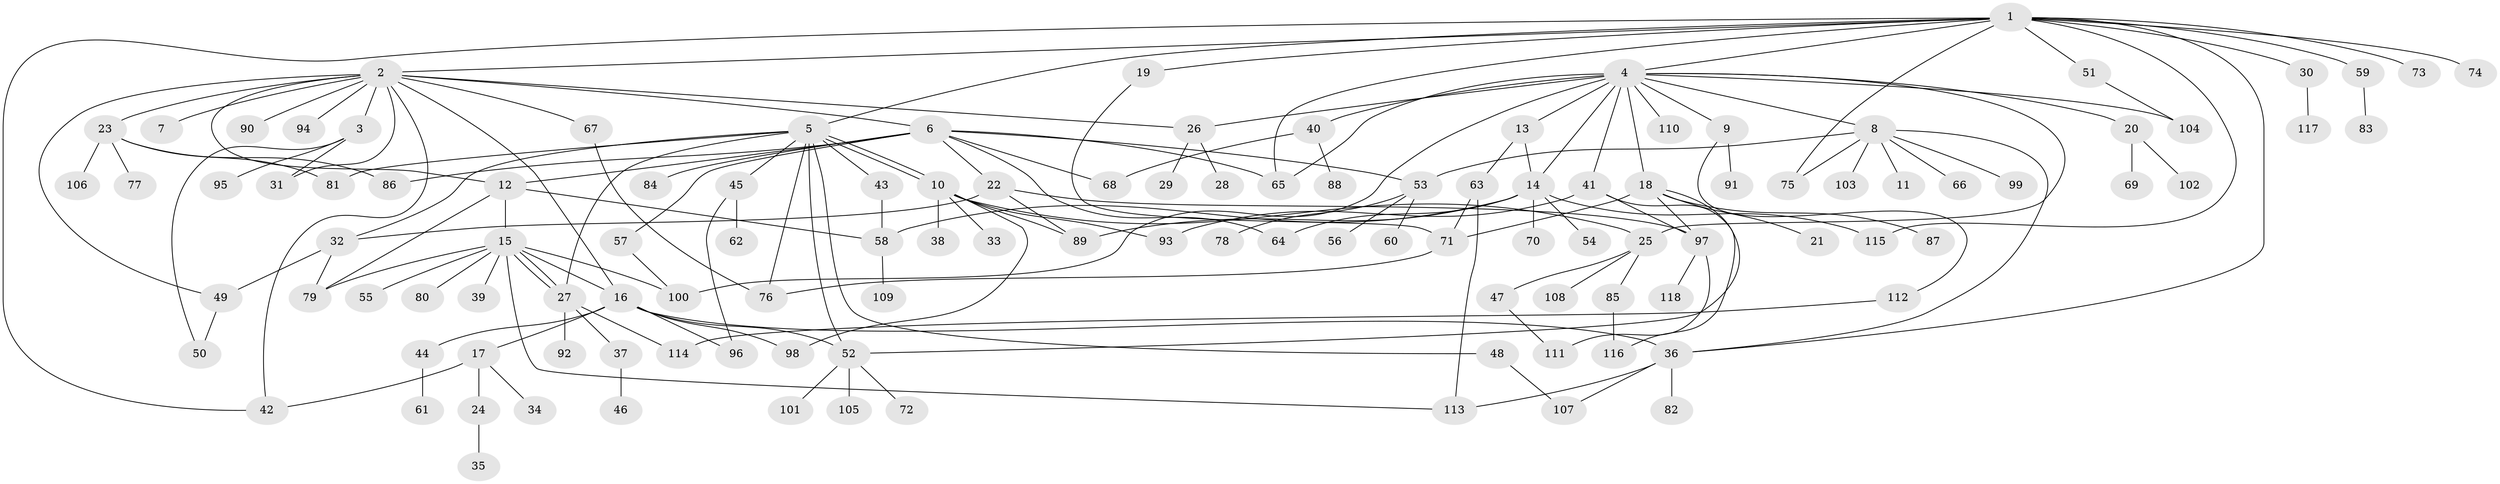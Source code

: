 // coarse degree distribution, {12: 0.03488372093023256, 4: 0.09302325581395349, 15: 0.011627906976744186, 11: 0.011627906976744186, 1: 0.43023255813953487, 7: 0.023255813953488372, 3: 0.08139534883720931, 8: 0.023255813953488372, 10: 0.023255813953488372, 5: 0.023255813953488372, 2: 0.20930232558139536, 6: 0.03488372093023256}
// Generated by graph-tools (version 1.1) at 2025/23/03/03/25 07:23:52]
// undirected, 118 vertices, 168 edges
graph export_dot {
graph [start="1"]
  node [color=gray90,style=filled];
  1;
  2;
  3;
  4;
  5;
  6;
  7;
  8;
  9;
  10;
  11;
  12;
  13;
  14;
  15;
  16;
  17;
  18;
  19;
  20;
  21;
  22;
  23;
  24;
  25;
  26;
  27;
  28;
  29;
  30;
  31;
  32;
  33;
  34;
  35;
  36;
  37;
  38;
  39;
  40;
  41;
  42;
  43;
  44;
  45;
  46;
  47;
  48;
  49;
  50;
  51;
  52;
  53;
  54;
  55;
  56;
  57;
  58;
  59;
  60;
  61;
  62;
  63;
  64;
  65;
  66;
  67;
  68;
  69;
  70;
  71;
  72;
  73;
  74;
  75;
  76;
  77;
  78;
  79;
  80;
  81;
  82;
  83;
  84;
  85;
  86;
  87;
  88;
  89;
  90;
  91;
  92;
  93;
  94;
  95;
  96;
  97;
  98;
  99;
  100;
  101;
  102;
  103;
  104;
  105;
  106;
  107;
  108;
  109;
  110;
  111;
  112;
  113;
  114;
  115;
  116;
  117;
  118;
  1 -- 2;
  1 -- 4;
  1 -- 5;
  1 -- 19;
  1 -- 30;
  1 -- 36;
  1 -- 42;
  1 -- 51;
  1 -- 59;
  1 -- 65;
  1 -- 73;
  1 -- 74;
  1 -- 75;
  1 -- 115;
  2 -- 3;
  2 -- 6;
  2 -- 7;
  2 -- 12;
  2 -- 16;
  2 -- 23;
  2 -- 26;
  2 -- 31;
  2 -- 42;
  2 -- 49;
  2 -- 67;
  2 -- 90;
  2 -- 94;
  3 -- 31;
  3 -- 50;
  3 -- 95;
  4 -- 8;
  4 -- 9;
  4 -- 13;
  4 -- 14;
  4 -- 18;
  4 -- 20;
  4 -- 25;
  4 -- 26;
  4 -- 40;
  4 -- 41;
  4 -- 65;
  4 -- 100;
  4 -- 104;
  4 -- 110;
  5 -- 10;
  5 -- 10;
  5 -- 27;
  5 -- 32;
  5 -- 43;
  5 -- 45;
  5 -- 48;
  5 -- 52;
  5 -- 76;
  5 -- 81;
  6 -- 12;
  6 -- 22;
  6 -- 53;
  6 -- 57;
  6 -- 64;
  6 -- 65;
  6 -- 68;
  6 -- 84;
  6 -- 86;
  8 -- 11;
  8 -- 36;
  8 -- 53;
  8 -- 66;
  8 -- 75;
  8 -- 99;
  8 -- 103;
  9 -- 91;
  9 -- 112;
  10 -- 25;
  10 -- 33;
  10 -- 38;
  10 -- 89;
  10 -- 93;
  10 -- 98;
  12 -- 15;
  12 -- 58;
  12 -- 79;
  13 -- 14;
  13 -- 63;
  14 -- 54;
  14 -- 58;
  14 -- 64;
  14 -- 70;
  14 -- 89;
  14 -- 115;
  15 -- 16;
  15 -- 27;
  15 -- 27;
  15 -- 39;
  15 -- 55;
  15 -- 79;
  15 -- 80;
  15 -- 100;
  15 -- 113;
  16 -- 17;
  16 -- 36;
  16 -- 44;
  16 -- 52;
  16 -- 96;
  16 -- 98;
  17 -- 24;
  17 -- 34;
  17 -- 42;
  18 -- 21;
  18 -- 52;
  18 -- 71;
  18 -- 87;
  18 -- 97;
  19 -- 71;
  20 -- 69;
  20 -- 102;
  22 -- 32;
  22 -- 89;
  22 -- 97;
  23 -- 77;
  23 -- 81;
  23 -- 86;
  23 -- 106;
  24 -- 35;
  25 -- 47;
  25 -- 85;
  25 -- 108;
  26 -- 28;
  26 -- 29;
  27 -- 37;
  27 -- 92;
  27 -- 114;
  30 -- 117;
  32 -- 49;
  32 -- 79;
  36 -- 82;
  36 -- 107;
  36 -- 113;
  37 -- 46;
  40 -- 68;
  40 -- 88;
  41 -- 93;
  41 -- 97;
  41 -- 116;
  43 -- 58;
  44 -- 61;
  45 -- 62;
  45 -- 96;
  47 -- 111;
  48 -- 107;
  49 -- 50;
  51 -- 104;
  52 -- 72;
  52 -- 101;
  52 -- 105;
  53 -- 56;
  53 -- 60;
  53 -- 78;
  57 -- 100;
  58 -- 109;
  59 -- 83;
  63 -- 71;
  63 -- 113;
  67 -- 76;
  71 -- 76;
  85 -- 116;
  97 -- 111;
  97 -- 118;
  112 -- 114;
}
